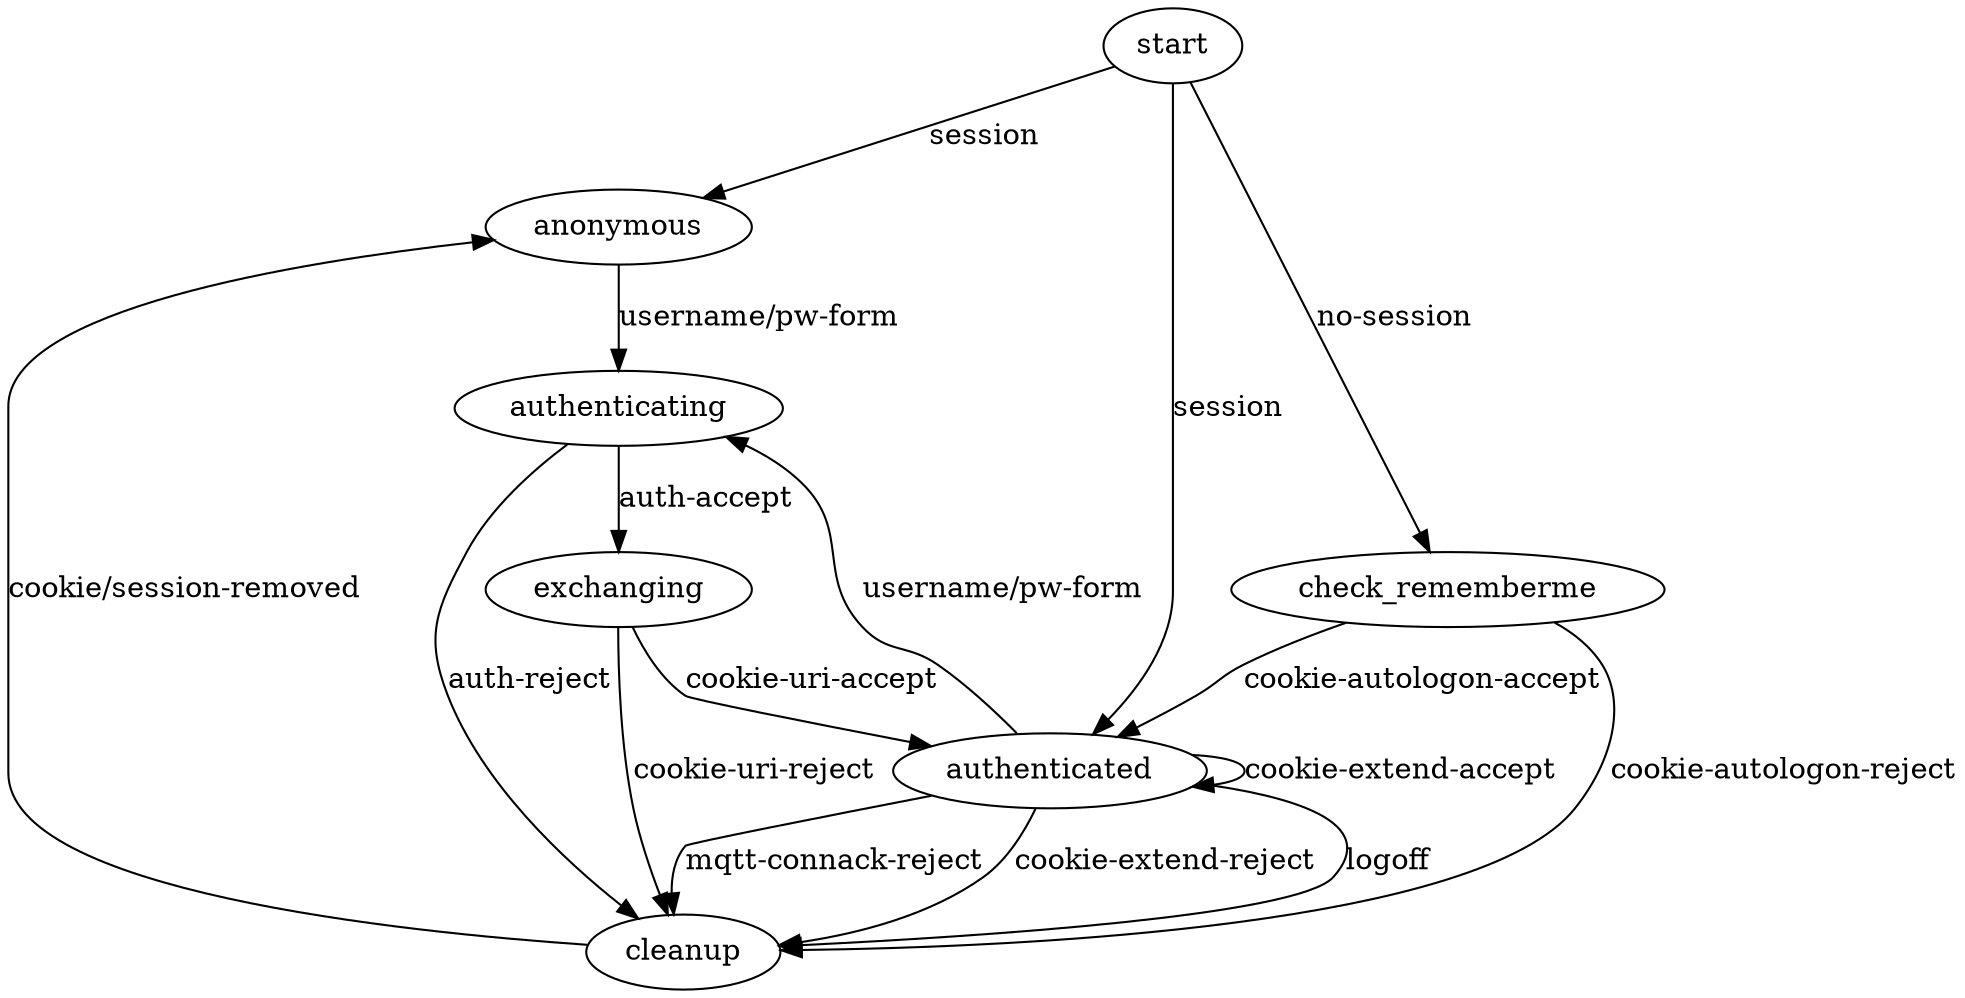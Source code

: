 digraph auth_worker {
    start -> anonymous [label="session"];
    start -> authenticated [label="session"];

    start -> check_rememberme [label="no-session"];

    check_rememberme -> authenticated [label="cookie-autologon-accept"];
    check_rememberme -> cleanup [label="cookie-autologon-reject"];

    anonymous -> authenticating [label="username/pw-form"];

    authenticating -> exchanging [label="auth-accept"];
    authenticating -> cleanup [label="auth-reject"];

    exchanging -> cleanup [label="cookie-uri-reject"];
    exchanging -> authenticated [label="cookie-uri-accept"];

    authenticated -> cleanup [label="logoff"];
    authenticated -> cleanup [label="mqtt-connack-reject"];

    authenticated -> authenticating [label="username/pw-form"];
    authenticated -> authenticated [label="cookie-extend-accept"];
    authenticated -> cleanup [label="cookie-extend-reject"];

    cleanup -> anonymous [label="cookie/session-removed"];
}
